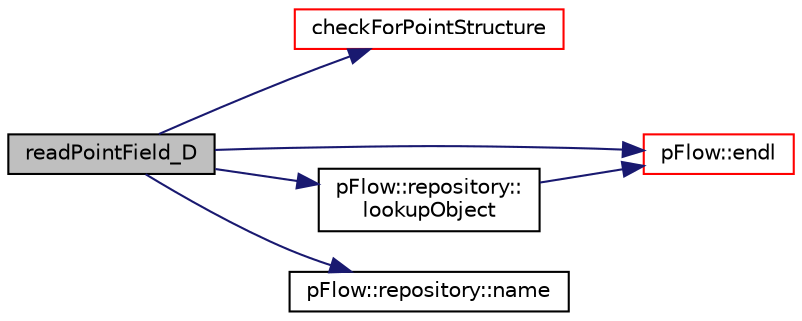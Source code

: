 digraph "readPointField_D"
{
 // LATEX_PDF_SIZE
  edge [fontname="Helvetica",fontsize="10",labelfontname="Helvetica",labelfontsize="10"];
  node [fontname="Helvetica",fontsize="10",shape=record];
  rankdir="LR";
  Node1 [label="readPointField_D",height=0.2,width=0.4,color="black", fillcolor="grey75", style="filled", fontcolor="black",tooltip=" "];
  Node1 -> Node2 [color="midnightblue",fontsize="10",style="solid",fontname="Helvetica"];
  Node2 [label="checkForPointStructure",height=0.2,width=0.4,color="red", fillcolor="white", style="filled",URL="$classpFlow_1_1readFromTimeFolder.html#aa16df64e306a5fe79f8fd6e6500e5709",tooltip=" "];
  Node1 -> Node4 [color="midnightblue",fontsize="10",style="solid",fontname="Helvetica"];
  Node4 [label="pFlow::endl",height=0.2,width=0.4,color="red", fillcolor="white", style="filled",URL="$namespacepFlow.html#aba8f0c455a3fdb4b05ad33a25b13b189",tooltip="Add newline and flush stream."];
  Node1 -> Node6 [color="midnightblue",fontsize="10",style="solid",fontname="Helvetica"];
  Node6 [label="pFlow::repository::\llookupObject",height=0.2,width=0.4,color="black", fillcolor="white", style="filled",URL="$classpFlow_1_1repository.html#a9908dca95b0c33c0cb43efa18daa2679",tooltip="return a ref to the underlaying data in the object"];
  Node6 -> Node4 [color="midnightblue",fontsize="10",style="solid",fontname="Helvetica"];
  Node1 -> Node7 [color="midnightblue",fontsize="10",style="solid",fontname="Helvetica"];
  Node7 [label="pFlow::repository::name",height=0.2,width=0.4,color="black", fillcolor="white", style="filled",URL="$classpFlow_1_1repository.html#a4c4b7703e6fdb86d441032675709e39c",tooltip=" "];
}

